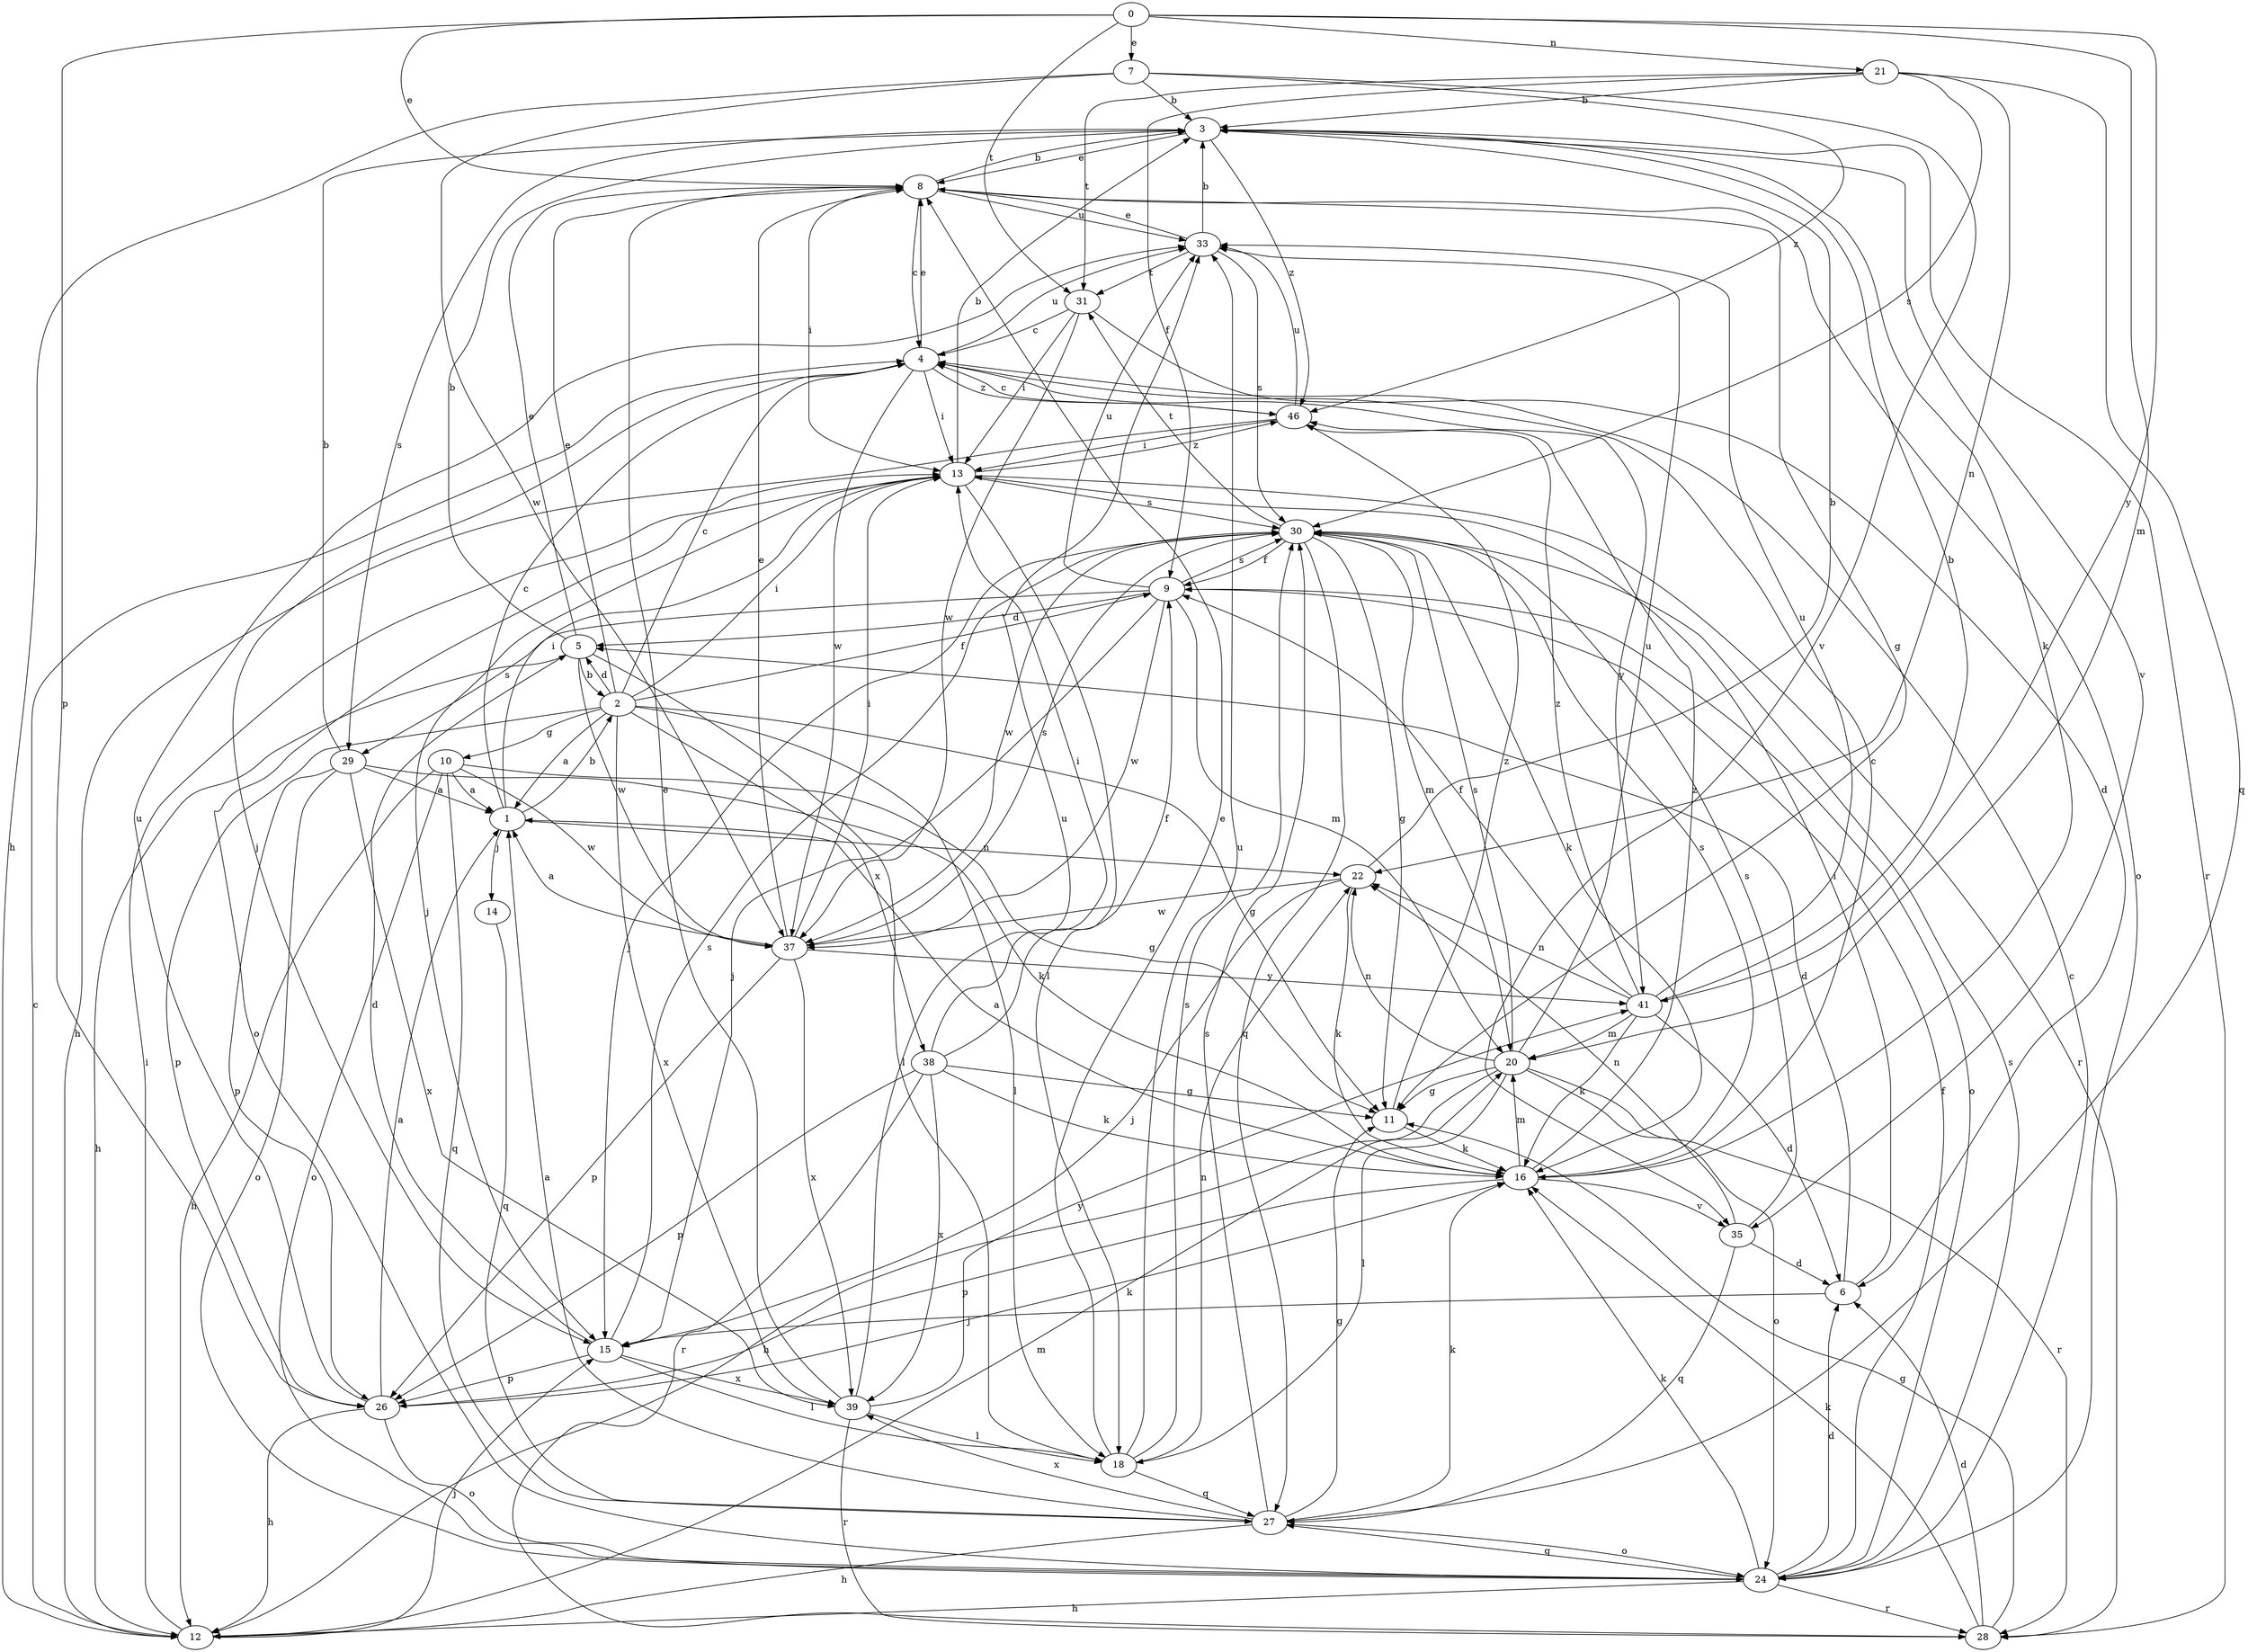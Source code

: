 strict digraph  {
0;
1;
2;
3;
4;
5;
6;
7;
8;
9;
10;
11;
12;
13;
14;
15;
16;
18;
20;
21;
22;
24;
26;
27;
28;
29;
30;
31;
33;
35;
37;
38;
39;
41;
46;
0 -> 7  [label=e];
0 -> 8  [label=e];
0 -> 20  [label=m];
0 -> 21  [label=n];
0 -> 26  [label=p];
0 -> 31  [label=t];
0 -> 41  [label=y];
1 -> 2  [label=b];
1 -> 4  [label=c];
1 -> 13  [label=i];
1 -> 14  [label=j];
1 -> 22  [label=n];
2 -> 1  [label=a];
2 -> 4  [label=c];
2 -> 5  [label=d];
2 -> 8  [label=e];
2 -> 9  [label=f];
2 -> 10  [label=g];
2 -> 11  [label=g];
2 -> 13  [label=i];
2 -> 18  [label=l];
2 -> 26  [label=p];
2 -> 38  [label=x];
2 -> 39  [label=x];
3 -> 8  [label=e];
3 -> 16  [label=k];
3 -> 28  [label=r];
3 -> 29  [label=s];
3 -> 35  [label=v];
3 -> 46  [label=z];
4 -> 8  [label=e];
4 -> 13  [label=i];
4 -> 15  [label=j];
4 -> 33  [label=u];
4 -> 37  [label=w];
4 -> 41  [label=y];
4 -> 46  [label=z];
5 -> 2  [label=b];
5 -> 3  [label=b];
5 -> 8  [label=e];
5 -> 12  [label=h];
5 -> 18  [label=l];
5 -> 37  [label=w];
6 -> 5  [label=d];
6 -> 13  [label=i];
6 -> 15  [label=j];
7 -> 3  [label=b];
7 -> 12  [label=h];
7 -> 35  [label=v];
7 -> 37  [label=w];
7 -> 46  [label=z];
8 -> 3  [label=b];
8 -> 4  [label=c];
8 -> 11  [label=g];
8 -> 13  [label=i];
8 -> 24  [label=o];
8 -> 33  [label=u];
9 -> 5  [label=d];
9 -> 15  [label=j];
9 -> 20  [label=m];
9 -> 24  [label=o];
9 -> 29  [label=s];
9 -> 30  [label=s];
9 -> 33  [label=u];
9 -> 37  [label=w];
10 -> 1  [label=a];
10 -> 11  [label=g];
10 -> 12  [label=h];
10 -> 24  [label=o];
10 -> 27  [label=q];
10 -> 37  [label=w];
11 -> 16  [label=k];
11 -> 46  [label=z];
12 -> 4  [label=c];
12 -> 13  [label=i];
12 -> 15  [label=j];
12 -> 20  [label=m];
13 -> 3  [label=b];
13 -> 15  [label=j];
13 -> 18  [label=l];
13 -> 24  [label=o];
13 -> 28  [label=r];
13 -> 30  [label=s];
13 -> 46  [label=z];
14 -> 27  [label=q];
15 -> 5  [label=d];
15 -> 18  [label=l];
15 -> 26  [label=p];
15 -> 30  [label=s];
15 -> 39  [label=x];
16 -> 1  [label=a];
16 -> 4  [label=c];
16 -> 20  [label=m];
16 -> 26  [label=p];
16 -> 30  [label=s];
16 -> 35  [label=v];
16 -> 46  [label=z];
18 -> 8  [label=e];
18 -> 22  [label=n];
18 -> 27  [label=q];
18 -> 30  [label=s];
18 -> 33  [label=u];
20 -> 11  [label=g];
20 -> 12  [label=h];
20 -> 18  [label=l];
20 -> 22  [label=n];
20 -> 24  [label=o];
20 -> 28  [label=r];
20 -> 30  [label=s];
20 -> 33  [label=u];
21 -> 3  [label=b];
21 -> 9  [label=f];
21 -> 22  [label=n];
21 -> 27  [label=q];
21 -> 30  [label=s];
21 -> 31  [label=t];
22 -> 3  [label=b];
22 -> 15  [label=j];
22 -> 16  [label=k];
22 -> 37  [label=w];
24 -> 4  [label=c];
24 -> 6  [label=d];
24 -> 9  [label=f];
24 -> 12  [label=h];
24 -> 16  [label=k];
24 -> 27  [label=q];
24 -> 28  [label=r];
24 -> 30  [label=s];
26 -> 1  [label=a];
26 -> 12  [label=h];
26 -> 16  [label=k];
26 -> 24  [label=o];
26 -> 33  [label=u];
27 -> 1  [label=a];
27 -> 11  [label=g];
27 -> 12  [label=h];
27 -> 16  [label=k];
27 -> 24  [label=o];
27 -> 30  [label=s];
27 -> 39  [label=x];
28 -> 6  [label=d];
28 -> 11  [label=g];
28 -> 16  [label=k];
29 -> 1  [label=a];
29 -> 3  [label=b];
29 -> 16  [label=k];
29 -> 24  [label=o];
29 -> 26  [label=p];
29 -> 39  [label=x];
30 -> 9  [label=f];
30 -> 11  [label=g];
30 -> 15  [label=j];
30 -> 16  [label=k];
30 -> 20  [label=m];
30 -> 27  [label=q];
30 -> 31  [label=t];
30 -> 37  [label=w];
31 -> 4  [label=c];
31 -> 6  [label=d];
31 -> 13  [label=i];
31 -> 37  [label=w];
33 -> 3  [label=b];
33 -> 8  [label=e];
33 -> 30  [label=s];
33 -> 31  [label=t];
35 -> 6  [label=d];
35 -> 22  [label=n];
35 -> 27  [label=q];
35 -> 30  [label=s];
37 -> 1  [label=a];
37 -> 8  [label=e];
37 -> 13  [label=i];
37 -> 26  [label=p];
37 -> 30  [label=s];
37 -> 39  [label=x];
37 -> 41  [label=y];
38 -> 9  [label=f];
38 -> 11  [label=g];
38 -> 13  [label=i];
38 -> 16  [label=k];
38 -> 26  [label=p];
38 -> 28  [label=r];
38 -> 39  [label=x];
39 -> 8  [label=e];
39 -> 18  [label=l];
39 -> 28  [label=r];
39 -> 33  [label=u];
39 -> 41  [label=y];
41 -> 3  [label=b];
41 -> 6  [label=d];
41 -> 9  [label=f];
41 -> 16  [label=k];
41 -> 20  [label=m];
41 -> 22  [label=n];
41 -> 33  [label=u];
41 -> 46  [label=z];
46 -> 4  [label=c];
46 -> 12  [label=h];
46 -> 13  [label=i];
46 -> 33  [label=u];
}
